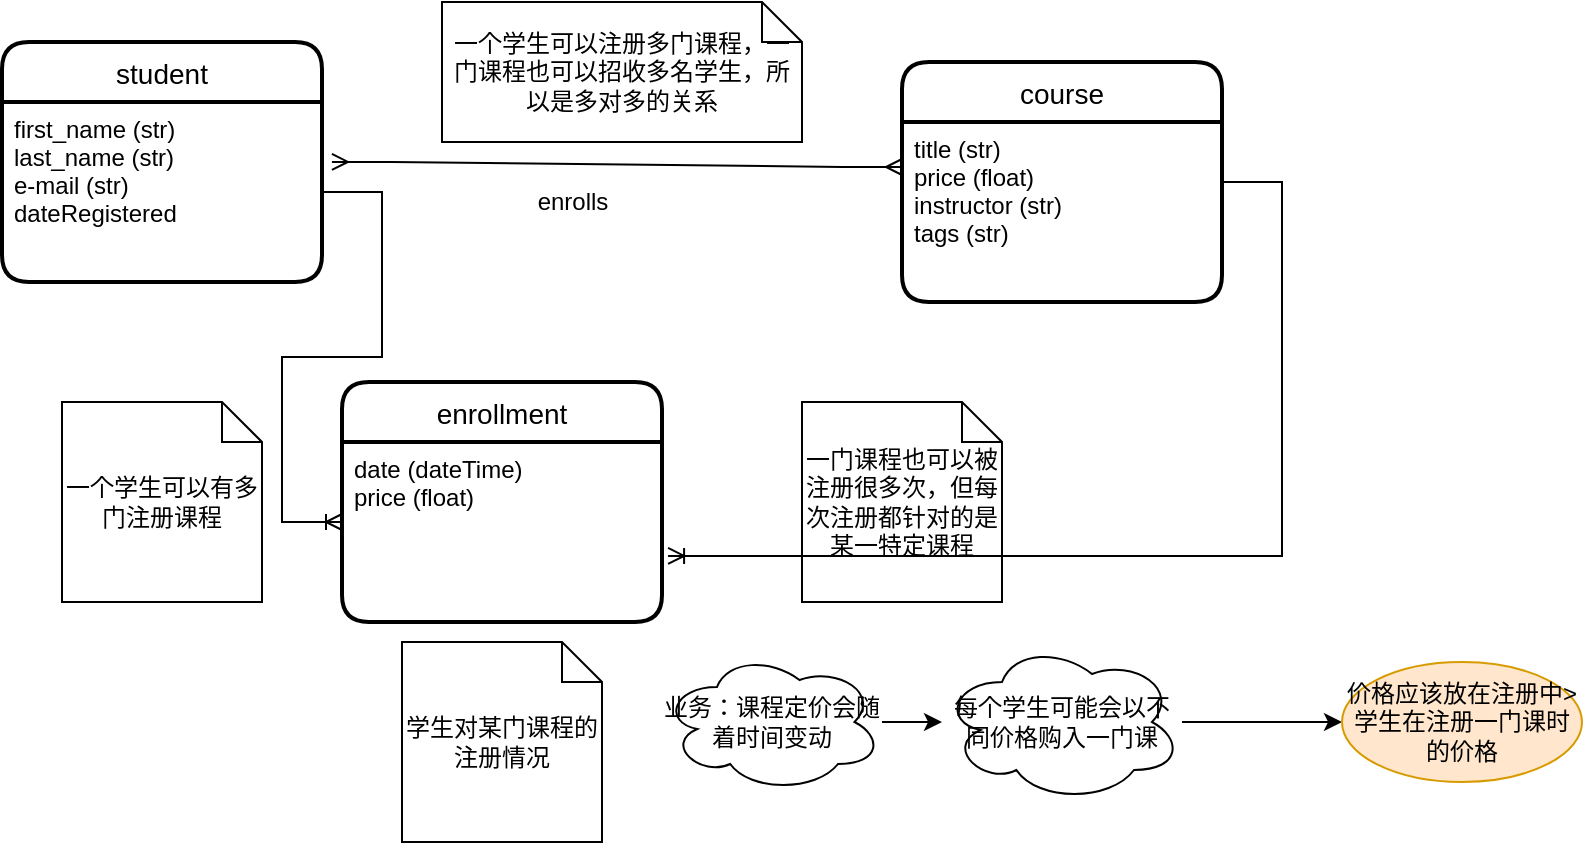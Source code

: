 <mxfile version="15.5.2" type="github">
  <diagram id="yQHLdmK15eXAGL7XllZN" name="Page-1">
    <mxGraphModel dx="928" dy="1668" grid="1" gridSize="10" guides="1" tooltips="1" connect="1" arrows="1" fold="1" page="1" pageScale="1" pageWidth="827" pageHeight="1169" math="0" shadow="0">
      <root>
        <mxCell id="0" />
        <mxCell id="1" parent="0" />
        <mxCell id="7H_v5MOyxMT_OZZMbqYX-1" value="student" style="swimlane;childLayout=stackLayout;horizontal=1;startSize=30;horizontalStack=0;rounded=1;fontSize=14;fontStyle=0;strokeWidth=2;resizeParent=0;resizeLast=1;shadow=0;dashed=0;align=center;" parent="1" vertex="1">
          <mxGeometry x="40" y="10" width="160" height="120" as="geometry" />
        </mxCell>
        <mxCell id="7H_v5MOyxMT_OZZMbqYX-2" value="first_name (str)&#xa;last_name (str)&#xa;e-mail (str)&#xa;dateRegistered" style="align=left;strokeColor=none;fillColor=none;spacingLeft=4;fontSize=12;verticalAlign=top;resizable=0;rotatable=0;part=1;" parent="7H_v5MOyxMT_OZZMbqYX-1" vertex="1">
          <mxGeometry y="30" width="160" height="90" as="geometry" />
        </mxCell>
        <mxCell id="7H_v5MOyxMT_OZZMbqYX-4" value="course" style="swimlane;childLayout=stackLayout;horizontal=1;startSize=30;horizontalStack=0;rounded=1;fontSize=14;fontStyle=0;strokeWidth=2;resizeParent=0;resizeLast=1;shadow=0;dashed=0;align=center;" parent="1" vertex="1">
          <mxGeometry x="490" y="20" width="160" height="120" as="geometry" />
        </mxCell>
        <mxCell id="7H_v5MOyxMT_OZZMbqYX-5" value="title (str)&#xa;price (float)&#xa;instructor (str)&#xa;tags (str)" style="align=left;strokeColor=none;fillColor=none;spacingLeft=4;fontSize=12;verticalAlign=top;resizable=0;rotatable=0;part=1;" parent="7H_v5MOyxMT_OZZMbqYX-4" vertex="1">
          <mxGeometry y="30" width="160" height="90" as="geometry" />
        </mxCell>
        <mxCell id="7H_v5MOyxMT_OZZMbqYX-6" value="" style="edgeStyle=entityRelationEdgeStyle;fontSize=12;html=1;endArrow=ERmany;startArrow=ERmany;rounded=0;entryX=0;entryY=0.25;entryDx=0;entryDy=0;exitX=1.031;exitY=0.333;exitDx=0;exitDy=0;exitPerimeter=0;" parent="1" target="7H_v5MOyxMT_OZZMbqYX-5" edge="1" source="7H_v5MOyxMT_OZZMbqYX-2">
          <mxGeometry width="100" height="100" relative="1" as="geometry">
            <mxPoint x="200" y="100" as="sourcePoint" />
            <mxPoint x="300" as="targetPoint" />
          </mxGeometry>
        </mxCell>
        <mxCell id="7H_v5MOyxMT_OZZMbqYX-7" value="enrolls" style="text;html=1;align=center;verticalAlign=middle;resizable=0;points=[];autosize=1;strokeColor=none;fillColor=none;" parent="1" vertex="1">
          <mxGeometry x="300" y="80" width="50" height="20" as="geometry" />
        </mxCell>
        <mxCell id="Ecdhs66Xa6qFx0kOfZTd-1" value="一个学生可以注册多门课程，一门课程也可以招收多名学生，所以是多对多的关系" style="shape=note;size=20;whiteSpace=wrap;html=1;" vertex="1" parent="1">
          <mxGeometry x="260" y="-10" width="180" height="70" as="geometry" />
        </mxCell>
        <mxCell id="Ecdhs66Xa6qFx0kOfZTd-2" value="enrollment" style="swimlane;childLayout=stackLayout;horizontal=1;startSize=30;horizontalStack=0;rounded=1;fontSize=14;fontStyle=0;strokeWidth=2;resizeParent=0;resizeLast=1;shadow=0;dashed=0;align=center;" vertex="1" parent="1">
          <mxGeometry x="210" y="180" width="160" height="120" as="geometry" />
        </mxCell>
        <mxCell id="Ecdhs66Xa6qFx0kOfZTd-3" value="date (dateTime)&#xa;price (float)" style="align=left;strokeColor=none;fillColor=none;spacingLeft=4;fontSize=12;verticalAlign=top;resizable=0;rotatable=0;part=1;" vertex="1" parent="Ecdhs66Xa6qFx0kOfZTd-2">
          <mxGeometry y="30" width="160" height="90" as="geometry" />
        </mxCell>
        <mxCell id="Ecdhs66Xa6qFx0kOfZTd-5" value="" style="edgeStyle=entityRelationEdgeStyle;fontSize=12;html=1;endArrow=ERoneToMany;rounded=0;" edge="1" parent="1" source="7H_v5MOyxMT_OZZMbqYX-2">
          <mxGeometry width="100" height="100" relative="1" as="geometry">
            <mxPoint x="110" y="350" as="sourcePoint" />
            <mxPoint x="210" y="250" as="targetPoint" />
          </mxGeometry>
        </mxCell>
        <mxCell id="Ecdhs66Xa6qFx0kOfZTd-6" value="一个学生可以有多门注册课程" style="shape=note;size=20;whiteSpace=wrap;html=1;" vertex="1" parent="1">
          <mxGeometry x="70" y="190" width="100" height="100" as="geometry" />
        </mxCell>
        <mxCell id="Ecdhs66Xa6qFx0kOfZTd-7" value="一门课程也可以被注册很多次，但每次注册都针对的是某一特定课程" style="shape=note;size=20;whiteSpace=wrap;html=1;" vertex="1" parent="1">
          <mxGeometry x="440" y="190" width="100" height="100" as="geometry" />
        </mxCell>
        <mxCell id="Ecdhs66Xa6qFx0kOfZTd-8" value="" style="edgeStyle=entityRelationEdgeStyle;fontSize=12;html=1;endArrow=ERoneToMany;rounded=0;entryX=1.019;entryY=0.633;entryDx=0;entryDy=0;entryPerimeter=0;" edge="1" parent="1" target="Ecdhs66Xa6qFx0kOfZTd-3">
          <mxGeometry width="100" height="100" relative="1" as="geometry">
            <mxPoint x="650" y="80" as="sourcePoint" />
            <mxPoint x="580" y="200" as="targetPoint" />
          </mxGeometry>
        </mxCell>
        <mxCell id="Ecdhs66Xa6qFx0kOfZTd-9" value="学生对某门课程的注册情况" style="shape=note;size=20;whiteSpace=wrap;html=1;" vertex="1" parent="1">
          <mxGeometry x="240" y="310" width="100" height="100" as="geometry" />
        </mxCell>
        <mxCell id="Ecdhs66Xa6qFx0kOfZTd-12" value="" style="edgeStyle=orthogonalEdgeStyle;rounded=0;orthogonalLoop=1;jettySize=auto;html=1;" edge="1" parent="1" source="Ecdhs66Xa6qFx0kOfZTd-10" target="Ecdhs66Xa6qFx0kOfZTd-11">
          <mxGeometry relative="1" as="geometry" />
        </mxCell>
        <mxCell id="Ecdhs66Xa6qFx0kOfZTd-10" value="业务：课程定价会随着时间变动" style="ellipse;shape=cloud;whiteSpace=wrap;html=1;align=center;" vertex="1" parent="1">
          <mxGeometry x="370" y="315" width="110" height="70" as="geometry" />
        </mxCell>
        <mxCell id="Ecdhs66Xa6qFx0kOfZTd-18" value="" style="edgeStyle=orthogonalEdgeStyle;rounded=0;orthogonalLoop=1;jettySize=auto;html=1;" edge="1" parent="1" source="Ecdhs66Xa6qFx0kOfZTd-11" target="Ecdhs66Xa6qFx0kOfZTd-17">
          <mxGeometry relative="1" as="geometry" />
        </mxCell>
        <mxCell id="Ecdhs66Xa6qFx0kOfZTd-11" value="每个学生可能会以不同价格购入一门课" style="ellipse;shape=cloud;whiteSpace=wrap;html=1;" vertex="1" parent="1">
          <mxGeometry x="510" y="310" width="120" height="80" as="geometry" />
        </mxCell>
        <mxCell id="Ecdhs66Xa6qFx0kOfZTd-17" value="价格应该放在注册中&amp;gt;学生在注册一门课时的价格" style="ellipse;whiteSpace=wrap;html=1;fillColor=#ffe6cc;strokeColor=#d79b00;" vertex="1" parent="1">
          <mxGeometry x="710" y="320" width="120" height="60" as="geometry" />
        </mxCell>
      </root>
    </mxGraphModel>
  </diagram>
</mxfile>
